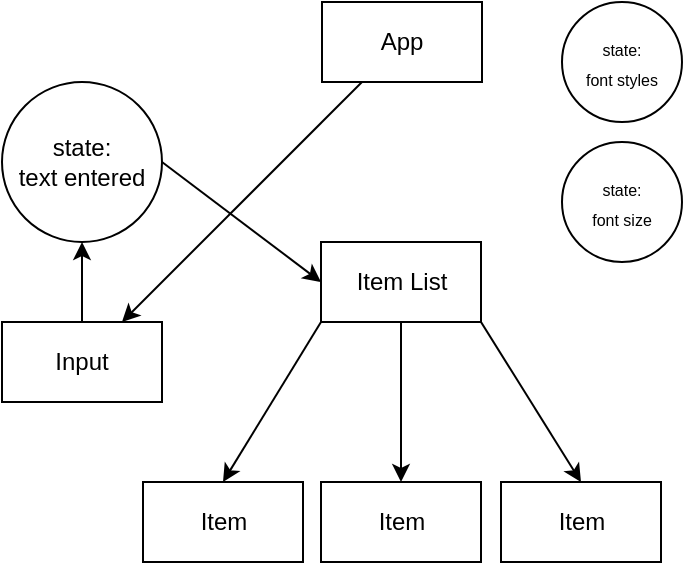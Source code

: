 <mxfile>
    <diagram id="jIsabedZTcZ10NoIz9hm" name="Page-1">
        <mxGraphModel dx="379" dy="525" grid="1" gridSize="10" guides="1" tooltips="1" connect="1" arrows="1" fold="1" page="1" pageScale="1" pageWidth="827" pageHeight="1169" math="0" shadow="0">
            <root>
                <mxCell id="0"/>
                <mxCell id="1" parent="0"/>
                <mxCell id="8" style="edgeStyle=none;html=1;exitX=0.25;exitY=1;exitDx=0;exitDy=0;entryX=0.75;entryY=0;entryDx=0;entryDy=0;" edge="1" parent="1" source="2" target="3">
                    <mxGeometry relative="1" as="geometry"/>
                </mxCell>
                <mxCell id="2" value="App" style="rounded=0;whiteSpace=wrap;html=1;" vertex="1" parent="1">
                    <mxGeometry x="240" y="40" width="80" height="40" as="geometry"/>
                </mxCell>
                <mxCell id="9" style="edgeStyle=none;html=1;exitX=0.5;exitY=0;exitDx=0;exitDy=0;entryX=0.5;entryY=1;entryDx=0;entryDy=0;" edge="1" parent="1" source="3" target="6">
                    <mxGeometry relative="1" as="geometry"/>
                </mxCell>
                <mxCell id="3" value="Input" style="rounded=0;whiteSpace=wrap;html=1;" vertex="1" parent="1">
                    <mxGeometry x="80" y="200" width="80" height="40" as="geometry"/>
                </mxCell>
                <mxCell id="4" value="Item" style="rounded=0;whiteSpace=wrap;html=1;" vertex="1" parent="1">
                    <mxGeometry x="150.5" y="280" width="80" height="40" as="geometry"/>
                </mxCell>
                <mxCell id="15" style="edgeStyle=none;html=1;exitX=1;exitY=0.5;exitDx=0;exitDy=0;entryX=0;entryY=0.5;entryDx=0;entryDy=0;fontSize=11;" edge="1" parent="1" source="6" target="13">
                    <mxGeometry relative="1" as="geometry"/>
                </mxCell>
                <mxCell id="6" value="state:&lt;br&gt;text entered" style="ellipse;whiteSpace=wrap;html=1;aspect=fixed;" vertex="1" parent="1">
                    <mxGeometry x="80" y="80" width="80" height="80" as="geometry"/>
                </mxCell>
                <mxCell id="14" style="edgeStyle=none;html=1;exitX=0;exitY=1;exitDx=0;exitDy=0;entryX=0.5;entryY=0;entryDx=0;entryDy=0;fontSize=11;" edge="1" parent="1" source="13" target="4">
                    <mxGeometry relative="1" as="geometry"/>
                </mxCell>
                <mxCell id="18" style="edgeStyle=none;html=1;exitX=0.5;exitY=1;exitDx=0;exitDy=0;entryX=0.5;entryY=0;entryDx=0;entryDy=0;fontSize=11;" edge="1" parent="1" source="13" target="16">
                    <mxGeometry relative="1" as="geometry"/>
                </mxCell>
                <mxCell id="19" style="edgeStyle=none;html=1;exitX=1;exitY=1;exitDx=0;exitDy=0;entryX=0.5;entryY=0;entryDx=0;entryDy=0;fontSize=11;" edge="1" parent="1" source="13" target="17">
                    <mxGeometry relative="1" as="geometry"/>
                </mxCell>
                <mxCell id="13" value="Item List" style="rounded=0;whiteSpace=wrap;html=1;" vertex="1" parent="1">
                    <mxGeometry x="239.5" y="160" width="80" height="40" as="geometry"/>
                </mxCell>
                <mxCell id="16" value="Item" style="rounded=0;whiteSpace=wrap;html=1;" vertex="1" parent="1">
                    <mxGeometry x="239.5" y="280" width="80" height="40" as="geometry"/>
                </mxCell>
                <mxCell id="17" value="Item" style="rounded=0;whiteSpace=wrap;html=1;" vertex="1" parent="1">
                    <mxGeometry x="329.5" y="280" width="80" height="40" as="geometry"/>
                </mxCell>
                <mxCell id="20" value="&lt;font style=&quot;font-size: 8px;&quot;&gt;state:&lt;br&gt;font styles&lt;/font&gt;" style="ellipse;whiteSpace=wrap;html=1;aspect=fixed;" vertex="1" parent="1">
                    <mxGeometry x="360" y="40" width="60" height="60" as="geometry"/>
                </mxCell>
                <mxCell id="21" value="&lt;font style=&quot;font-size: 8px;&quot;&gt;state:&lt;br&gt;font size&lt;/font&gt;" style="ellipse;whiteSpace=wrap;html=1;aspect=fixed;" vertex="1" parent="1">
                    <mxGeometry x="360" y="110" width="60" height="60" as="geometry"/>
                </mxCell>
            </root>
        </mxGraphModel>
    </diagram>
</mxfile>